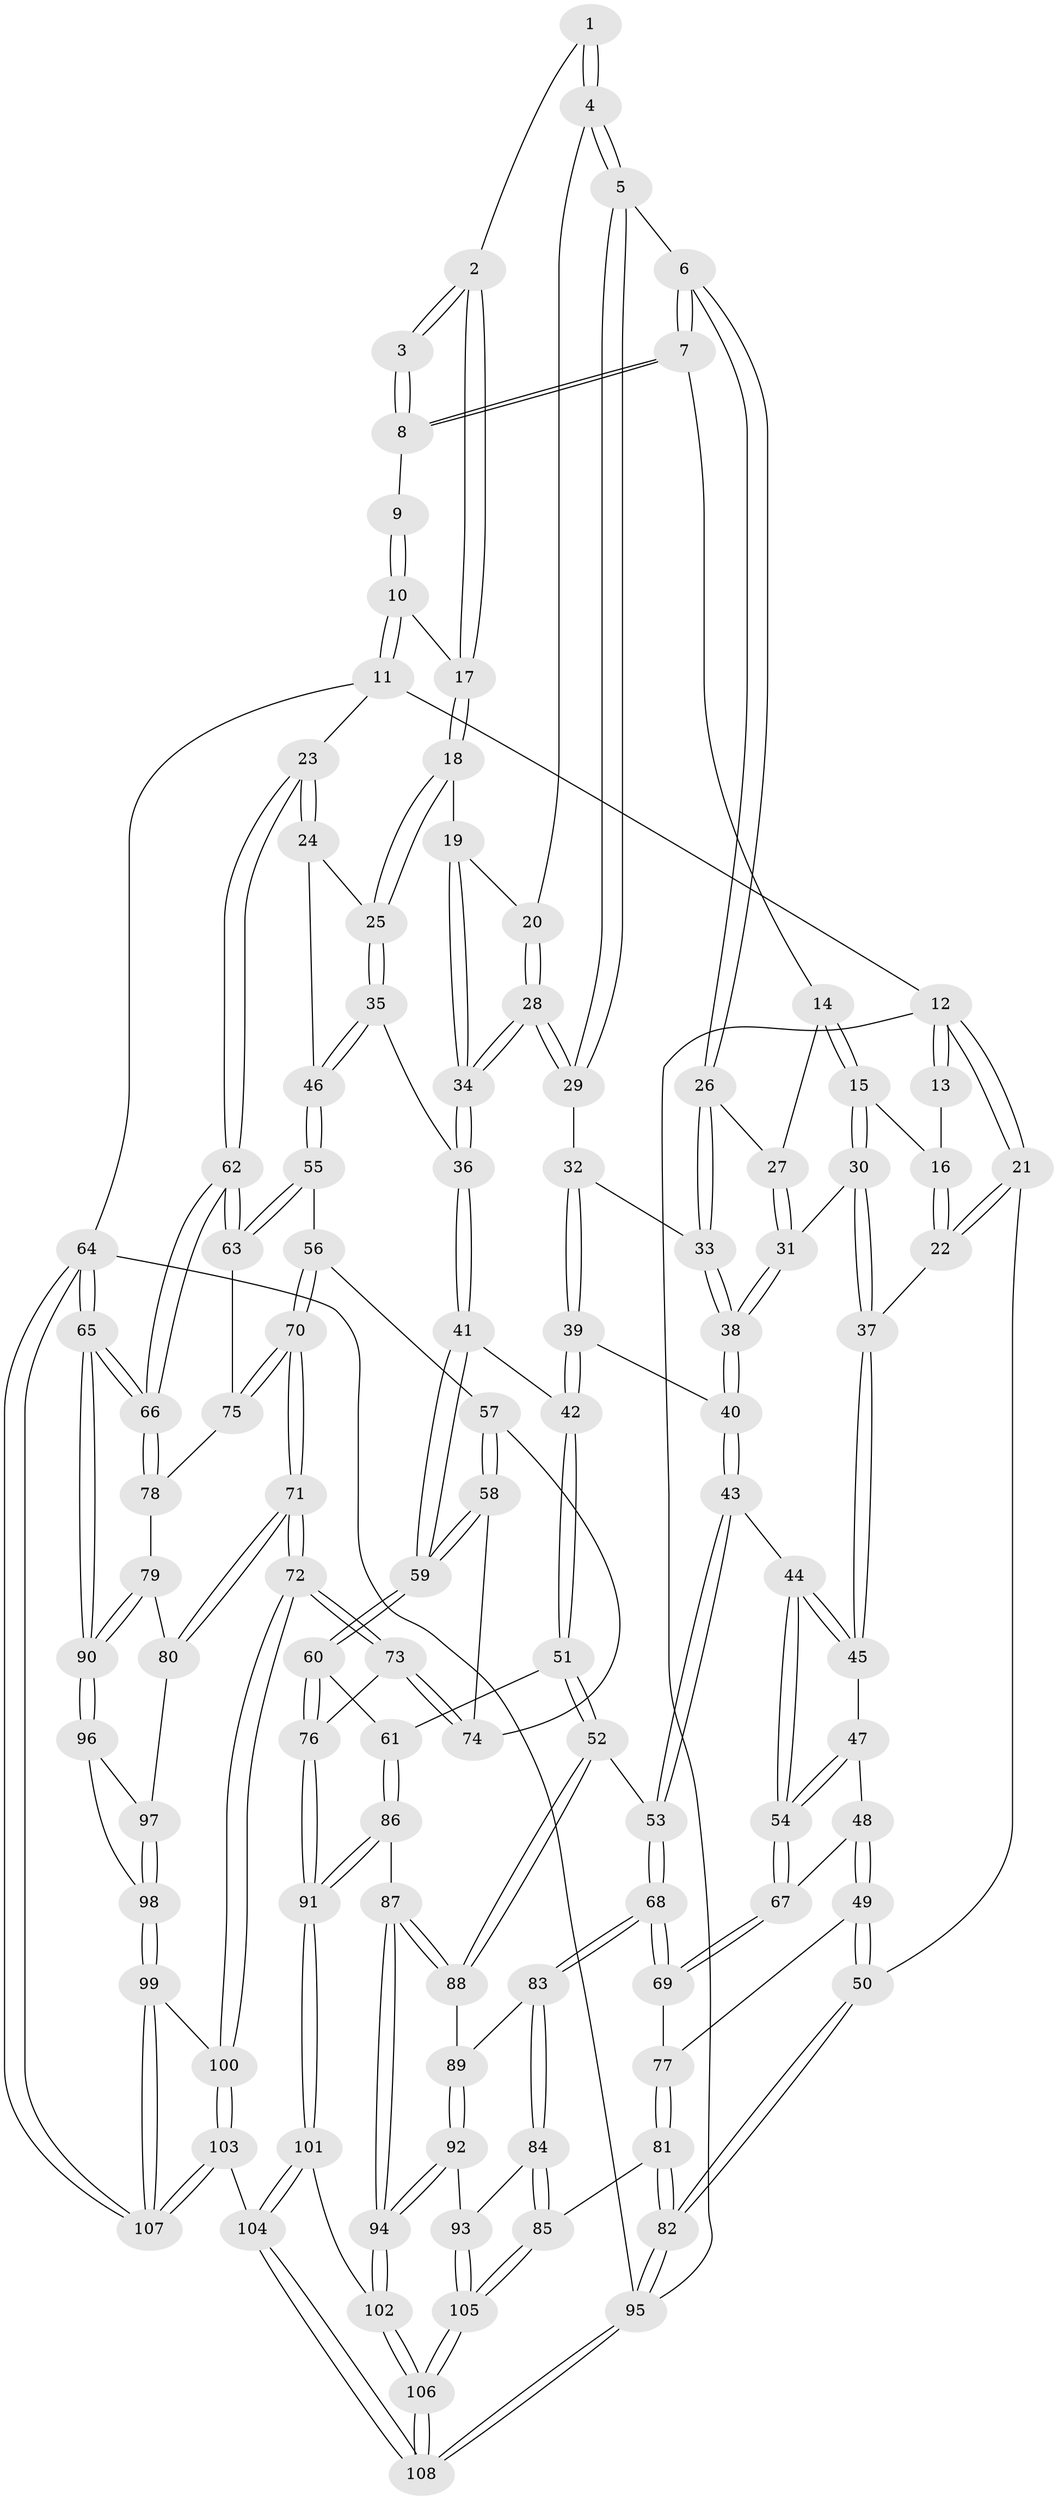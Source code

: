 // Generated by graph-tools (version 1.1) at 2025/00/03/09/25 05:00:39]
// undirected, 108 vertices, 267 edges
graph export_dot {
graph [start="1"]
  node [color=gray90,style=filled];
  1 [pos="+0.6249416568780208+0.07513650015736943"];
  2 [pos="+0.7324574194646275+0.019265489261740466"];
  3 [pos="+0.49646946581239176+0.032592071668791515"];
  4 [pos="+0.5888391725594764+0.12558246606566306"];
  5 [pos="+0.5113184923085029+0.13386316256050185"];
  6 [pos="+0.49149038537355627+0.11929491558878608"];
  7 [pos="+0.4506632074684628+0.07597746846419436"];
  8 [pos="+0.44130319004819296+0.01942421582416583"];
  9 [pos="+0.3567730142231259+0"];
  10 [pos="+0.9452170988000331+0"];
  11 [pos="+1+0"];
  12 [pos="+0+0"];
  13 [pos="+0.2420341881001027+0"];
  14 [pos="+0.4217303030517958+0.1194681228419456"];
  15 [pos="+0.2752358057473108+0.19431491479051877"];
  16 [pos="+0.21060713446212562+0.03625463480935859"];
  17 [pos="+0.7834512395457908+0"];
  18 [pos="+0.7481061538579556+0.13661632298707777"];
  19 [pos="+0.6988088044296267+0.17071022415661607"];
  20 [pos="+0.6166826485878516+0.16447150171991248"];
  21 [pos="+0+0.2310445996652879"];
  22 [pos="+0.0303209881794917+0.23967078286528298"];
  23 [pos="+1+0.11437709540298066"];
  24 [pos="+0.8586729829392664+0.2941833543400442"];
  25 [pos="+0.7488828514967186+0.13838959087544378"];
  26 [pos="+0.4508996513617489+0.2468681510926963"];
  27 [pos="+0.4176094675271934+0.14900974245547138"];
  28 [pos="+0.5572178219339221+0.26520537746616507"];
  29 [pos="+0.5561175870684713+0.2649146716909207"];
  30 [pos="+0.2761451763297005+0.235946044918439"];
  31 [pos="+0.35486197380447243+0.2812406903749082"];
  32 [pos="+0.5429822604819456+0.2690637567845079"];
  33 [pos="+0.45172384045823005+0.2783258034405369"];
  34 [pos="+0.6265661638075587+0.3095041993925063"];
  35 [pos="+0.7197081665751814+0.38665556052732286"];
  36 [pos="+0.6729213917970377+0.38513056467923934"];
  37 [pos="+0.15514152425989475+0.31461949732262"];
  38 [pos="+0.3872596989308234+0.31352988568805595"];
  39 [pos="+0.4922946742358073+0.4042570278574297"];
  40 [pos="+0.38743971912709685+0.39033545359860655"];
  41 [pos="+0.6648204590461414+0.3934904757979767"];
  42 [pos="+0.5653048707748137+0.43914240989235886"];
  43 [pos="+0.34884677183139146+0.4564848310739383"];
  44 [pos="+0.3221406134921175+0.45413644298502753"];
  45 [pos="+0.16600141732917825+0.3655736195543102"];
  46 [pos="+0.7828584232558432+0.3988381313250156"];
  47 [pos="+0.1363060549753041+0.42260318802830116"];
  48 [pos="+0.07000731734227454+0.4721841879382582"];
  49 [pos="+0+0.5340544988277489"];
  50 [pos="+0+0.5374486199334493"];
  51 [pos="+0.48988846317361234+0.6019182755114731"];
  52 [pos="+0.4471733817359429+0.6039514806020986"];
  53 [pos="+0.3965866652036287+0.5701798799012743"];
  54 [pos="+0.19902510588582187+0.5373834404013357"];
  55 [pos="+0.8201035419950883+0.454497370818702"];
  56 [pos="+0.7534119434571215+0.5552633257048581"];
  57 [pos="+0.7473367324855097+0.5576112448267769"];
  58 [pos="+0.6651006358641288+0.5683212721522277"];
  59 [pos="+0.6501409309079726+0.5699876313059358"];
  60 [pos="+0.5954599278766719+0.6451002281902496"];
  61 [pos="+0.5210460839687908+0.6173951677342301"];
  62 [pos="+1+0.4651006037469819"];
  63 [pos="+0.9068255721644661+0.5090365450095556"];
  64 [pos="+1+1"];
  65 [pos="+1+0.7595261655646279"];
  66 [pos="+1+0.6631818753366838"];
  67 [pos="+0.1884168057855509+0.5665197928134785"];
  68 [pos="+0.23579174256966356+0.6504005107552943"];
  69 [pos="+0.18129173866536663+0.6140661921841696"];
  70 [pos="+0.7983278200847194+0.7030002238548324"];
  71 [pos="+0.7930563074374962+0.7164971815809849"];
  72 [pos="+0.7444679096937921+0.7449214542284001"];
  73 [pos="+0.672019307914253+0.7338528779669705"];
  74 [pos="+0.72371973406264+0.6047092945559671"];
  75 [pos="+0.8889206435760691+0.5866014724442471"];
  76 [pos="+0.6621344209886275+0.7332295281726402"];
  77 [pos="+0.1400935573837385+0.6218946757980427"];
  78 [pos="+0.9213900495950827+0.6292036167855074"];
  79 [pos="+0.9645342878452937+0.6998346275173795"];
  80 [pos="+0.8537704451515563+0.7373174082010547"];
  81 [pos="+0.07611336381600478+0.7615369662507879"];
  82 [pos="+0+0.657446173086538"];
  83 [pos="+0.24052755129129935+0.6856376090491283"];
  84 [pos="+0.1782573108797702+0.7624371654939006"];
  85 [pos="+0.11698703387782958+0.815731181647356"];
  86 [pos="+0.5012429529540614+0.7837339193218392"];
  87 [pos="+0.4095323402862316+0.7653013187945338"];
  88 [pos="+0.42611930436935025+0.6680058627348573"];
  89 [pos="+0.27444427111175806+0.7237202920161847"];
  90 [pos="+1+0.7543379030932769"];
  91 [pos="+0.5892530391256664+0.8339057887388321"];
  92 [pos="+0.31661868510437813+0.8013815235911894"];
  93 [pos="+0.30251340583070285+0.8107032213936893"];
  94 [pos="+0.37540113413840764+0.8112395784553524"];
  95 [pos="+0+1"];
  96 [pos="+0.9808786953207741+0.7956815004656974"];
  97 [pos="+0.8763106334797248+0.7628328757435836"];
  98 [pos="+0.9014173129831436+0.8607750377754987"];
  99 [pos="+0.9001136187682889+0.8644666779542367"];
  100 [pos="+0.7583857828944858+0.7878224596703856"];
  101 [pos="+0.5588671261684941+0.9568801091503649"];
  102 [pos="+0.4001014524363471+0.8699292419147744"];
  103 [pos="+0.8115583536569472+1"];
  104 [pos="+0.6209306645319033+1"];
  105 [pos="+0.1376573163514028+0.9512370944394424"];
  106 [pos="+0.06919589460571177+1"];
  107 [pos="+0.8993609319805645+1"];
  108 [pos="+0.058249434412665856+1"];
  1 -- 2;
  1 -- 4;
  1 -- 4;
  2 -- 3;
  2 -- 3;
  2 -- 17;
  2 -- 17;
  3 -- 8;
  3 -- 8;
  4 -- 5;
  4 -- 5;
  4 -- 20;
  5 -- 6;
  5 -- 29;
  5 -- 29;
  6 -- 7;
  6 -- 7;
  6 -- 26;
  6 -- 26;
  7 -- 8;
  7 -- 8;
  7 -- 14;
  8 -- 9;
  9 -- 10;
  9 -- 10;
  10 -- 11;
  10 -- 11;
  10 -- 17;
  11 -- 12;
  11 -- 23;
  11 -- 64;
  12 -- 13;
  12 -- 13;
  12 -- 21;
  12 -- 21;
  12 -- 95;
  13 -- 16;
  14 -- 15;
  14 -- 15;
  14 -- 27;
  15 -- 16;
  15 -- 30;
  15 -- 30;
  16 -- 22;
  16 -- 22;
  17 -- 18;
  17 -- 18;
  18 -- 19;
  18 -- 25;
  18 -- 25;
  19 -- 20;
  19 -- 34;
  19 -- 34;
  20 -- 28;
  20 -- 28;
  21 -- 22;
  21 -- 22;
  21 -- 50;
  22 -- 37;
  23 -- 24;
  23 -- 24;
  23 -- 62;
  23 -- 62;
  24 -- 25;
  24 -- 46;
  25 -- 35;
  25 -- 35;
  26 -- 27;
  26 -- 33;
  26 -- 33;
  27 -- 31;
  27 -- 31;
  28 -- 29;
  28 -- 29;
  28 -- 34;
  28 -- 34;
  29 -- 32;
  30 -- 31;
  30 -- 37;
  30 -- 37;
  31 -- 38;
  31 -- 38;
  32 -- 33;
  32 -- 39;
  32 -- 39;
  33 -- 38;
  33 -- 38;
  34 -- 36;
  34 -- 36;
  35 -- 36;
  35 -- 46;
  35 -- 46;
  36 -- 41;
  36 -- 41;
  37 -- 45;
  37 -- 45;
  38 -- 40;
  38 -- 40;
  39 -- 40;
  39 -- 42;
  39 -- 42;
  40 -- 43;
  40 -- 43;
  41 -- 42;
  41 -- 59;
  41 -- 59;
  42 -- 51;
  42 -- 51;
  43 -- 44;
  43 -- 53;
  43 -- 53;
  44 -- 45;
  44 -- 45;
  44 -- 54;
  44 -- 54;
  45 -- 47;
  46 -- 55;
  46 -- 55;
  47 -- 48;
  47 -- 54;
  47 -- 54;
  48 -- 49;
  48 -- 49;
  48 -- 67;
  49 -- 50;
  49 -- 50;
  49 -- 77;
  50 -- 82;
  50 -- 82;
  51 -- 52;
  51 -- 52;
  51 -- 61;
  52 -- 53;
  52 -- 88;
  52 -- 88;
  53 -- 68;
  53 -- 68;
  54 -- 67;
  54 -- 67;
  55 -- 56;
  55 -- 63;
  55 -- 63;
  56 -- 57;
  56 -- 70;
  56 -- 70;
  57 -- 58;
  57 -- 58;
  57 -- 74;
  58 -- 59;
  58 -- 59;
  58 -- 74;
  59 -- 60;
  59 -- 60;
  60 -- 61;
  60 -- 76;
  60 -- 76;
  61 -- 86;
  61 -- 86;
  62 -- 63;
  62 -- 63;
  62 -- 66;
  62 -- 66;
  63 -- 75;
  64 -- 65;
  64 -- 65;
  64 -- 107;
  64 -- 107;
  64 -- 95;
  65 -- 66;
  65 -- 66;
  65 -- 90;
  65 -- 90;
  66 -- 78;
  66 -- 78;
  67 -- 69;
  67 -- 69;
  68 -- 69;
  68 -- 69;
  68 -- 83;
  68 -- 83;
  69 -- 77;
  70 -- 71;
  70 -- 71;
  70 -- 75;
  70 -- 75;
  71 -- 72;
  71 -- 72;
  71 -- 80;
  71 -- 80;
  72 -- 73;
  72 -- 73;
  72 -- 100;
  72 -- 100;
  73 -- 74;
  73 -- 74;
  73 -- 76;
  75 -- 78;
  76 -- 91;
  76 -- 91;
  77 -- 81;
  77 -- 81;
  78 -- 79;
  79 -- 80;
  79 -- 90;
  79 -- 90;
  80 -- 97;
  81 -- 82;
  81 -- 82;
  81 -- 85;
  82 -- 95;
  82 -- 95;
  83 -- 84;
  83 -- 84;
  83 -- 89;
  84 -- 85;
  84 -- 85;
  84 -- 93;
  85 -- 105;
  85 -- 105;
  86 -- 87;
  86 -- 91;
  86 -- 91;
  87 -- 88;
  87 -- 88;
  87 -- 94;
  87 -- 94;
  88 -- 89;
  89 -- 92;
  89 -- 92;
  90 -- 96;
  90 -- 96;
  91 -- 101;
  91 -- 101;
  92 -- 93;
  92 -- 94;
  92 -- 94;
  93 -- 105;
  93 -- 105;
  94 -- 102;
  94 -- 102;
  95 -- 108;
  95 -- 108;
  96 -- 97;
  96 -- 98;
  97 -- 98;
  97 -- 98;
  98 -- 99;
  98 -- 99;
  99 -- 100;
  99 -- 107;
  99 -- 107;
  100 -- 103;
  100 -- 103;
  101 -- 102;
  101 -- 104;
  101 -- 104;
  102 -- 106;
  102 -- 106;
  103 -- 104;
  103 -- 107;
  103 -- 107;
  104 -- 108;
  104 -- 108;
  105 -- 106;
  105 -- 106;
  106 -- 108;
  106 -- 108;
}
